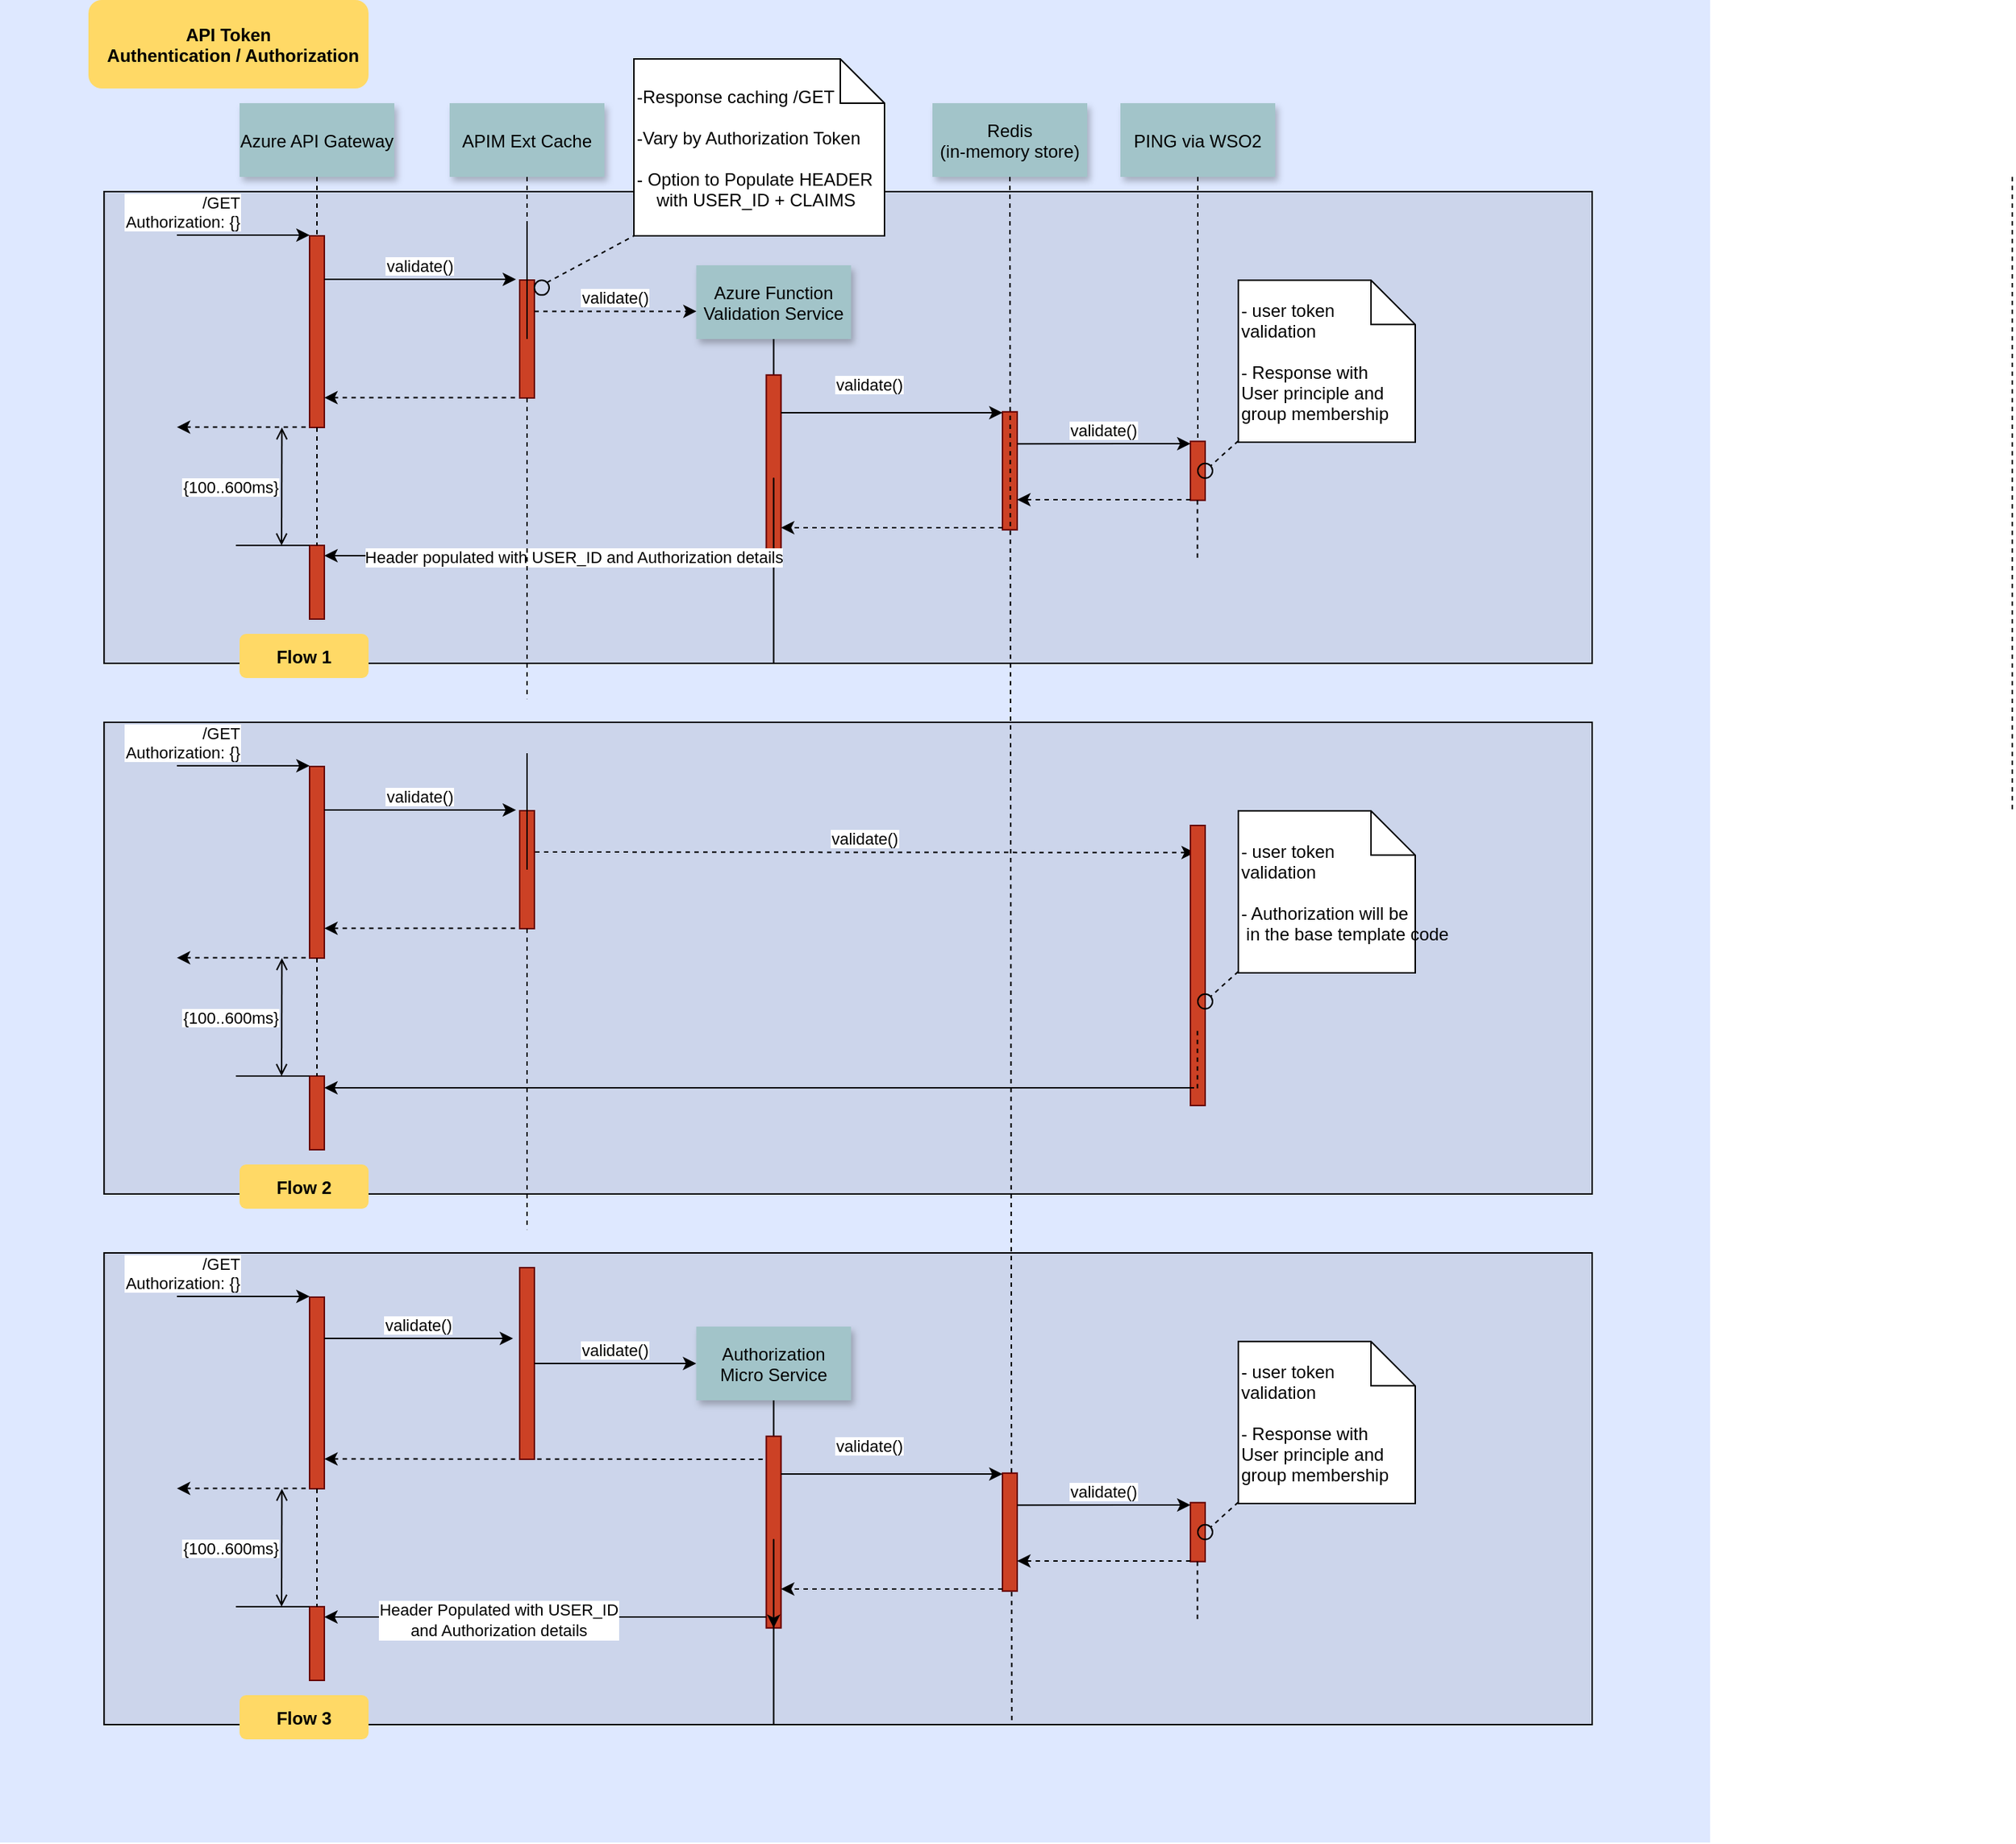 <mxfile version="14.9.7" type="github">
  <diagram name="Page-1" id="9361dd3d-8414-5efd-6122-117bd74ce7a7">
    <mxGraphModel dx="1883" dy="1181" grid="1" gridSize="10" guides="1" tooltips="1" connect="1" arrows="1" fold="1" page="0" pageScale="1.5" pageWidth="826" pageHeight="1169" background="none" math="0" shadow="0">
      <root>
        <mxCell id="0" />
        <mxCell id="1" parent="0" />
        <mxCell id="69" value="" style="fillColor=#DEE8FF;strokeColor=none" parent="1" vertex="1">
          <mxGeometry x="-10" y="-10" width="1160" height="1250" as="geometry" />
        </mxCell>
        <mxCell id="YcMqrONaZRclPtUl02mj-128" value="" style="fillColor=#CCD5EB" vertex="1" parent="1">
          <mxGeometry x="60.6" y="840" width="1009.4" height="320" as="geometry" />
        </mxCell>
        <mxCell id="YcMqrONaZRclPtUl02mj-96" value="" style="fillColor=#CCD5EB" vertex="1" parent="1">
          <mxGeometry x="60.6" y="480" width="1009.4" height="320" as="geometry" />
        </mxCell>
        <mxCell id="20" value="" style="fillColor=#CCD5EB" parent="1" vertex="1">
          <mxGeometry x="60.6" y="120" width="1009.4" height="320" as="geometry" />
        </mxCell>
        <mxCell id="2" value="" style="fillColor=#CC4125;strokeColor=#660000" parent="1" vertex="1">
          <mxGeometry x="200" y="150" width="10" height="130" as="geometry" />
        </mxCell>
        <mxCell id="3" value="/GET&#xa;Authorization: {}" style="edgeStyle=none;verticalLabelPosition=top;verticalAlign=bottom;labelPosition=left;align=right" parent="1" edge="1">
          <mxGeometry x="110" y="49.5" width="100" height="100" as="geometry">
            <mxPoint x="110" y="149.5" as="sourcePoint" />
            <mxPoint x="200" y="149.5" as="targetPoint" />
          </mxGeometry>
        </mxCell>
        <mxCell id="4" value="Azure API Gateway" style="shadow=1;fillColor=#A2C4C9;strokeColor=none" parent="1" vertex="1">
          <mxGeometry x="152.5" y="60" width="105" height="50" as="geometry" />
        </mxCell>
        <mxCell id="6" value="" style="fillColor=#CC4125;strokeColor=#660000" parent="1" vertex="1">
          <mxGeometry x="342.5" y="180" width="10" height="80" as="geometry" />
        </mxCell>
        <mxCell id="7" value="APIM Ext Cache" style="shadow=1;fillColor=#A2C4C9;strokeColor=none" parent="1" vertex="1">
          <mxGeometry x="295" y="60" width="105" height="50" as="geometry" />
        </mxCell>
        <mxCell id="8" value="" style="edgeStyle=none;endArrow=none;dashed=1" parent="1" source="7" target="6" edge="1">
          <mxGeometry x="272.335" y="165" width="100" height="100" as="geometry">
            <mxPoint x="347.259" y="110" as="sourcePoint" />
            <mxPoint x="347.576" y="165" as="targetPoint" />
          </mxGeometry>
        </mxCell>
        <mxCell id="9" value="validate()" style="edgeStyle=none;verticalLabelPosition=top;verticalAlign=bottom" parent="1" edge="1">
          <mxGeometry x="220" y="92" width="100" height="100" as="geometry">
            <mxPoint x="210" y="179.5" as="sourcePoint" />
            <mxPoint x="340" y="179.5" as="targetPoint" />
          </mxGeometry>
        </mxCell>
        <mxCell id="11" value="" style="edgeStyle=none;verticalLabelPosition=top;verticalAlign=bottom;endArrow=none;startArrow=classic;dashed=1" parent="1" edge="1">
          <mxGeometry x="220" y="172.259" width="100" height="100" as="geometry">
            <mxPoint x="210" y="259.759" as="sourcePoint" />
            <mxPoint x="340" y="259.759" as="targetPoint" />
          </mxGeometry>
        </mxCell>
        <mxCell id="12" value="" style="edgeStyle=none;verticalLabelPosition=top;verticalAlign=bottom;labelPosition=left;align=right;endArrow=none;startArrow=classic;dashed=1" parent="1" edge="1">
          <mxGeometry x="110" y="179.759" width="100" height="100" as="geometry">
            <mxPoint x="110" y="279.759" as="sourcePoint" />
            <mxPoint x="200" y="279.759" as="targetPoint" />
          </mxGeometry>
        </mxCell>
        <mxCell id="13" value="validate()" style="edgeStyle=none;verticalLabelPosition=top;verticalAlign=bottom;dashed=1" parent="1" edge="1">
          <mxGeometry x="385.455" y="113.916" width="100" height="100" as="geometry">
            <mxPoint x="352.5" y="201.206" as="sourcePoint" />
            <mxPoint x="462.5" y="201.206" as="targetPoint" />
          </mxGeometry>
        </mxCell>
        <mxCell id="15" value="Azure Function&#xa;Validation Service" style="shadow=1;fillColor=#A2C4C9;strokeColor=none" parent="1" vertex="1">
          <mxGeometry x="462.284" y="170.0" width="105" height="50" as="geometry" />
        </mxCell>
        <mxCell id="16" value="" style="edgeStyle=none;endArrow=none" parent="1" source="15" target="17" edge="1">
          <mxGeometry x="437.043" y="270" width="100" height="100" as="geometry">
            <mxPoint x="514.543" y="220.0" as="sourcePoint" />
            <mxPoint x="514.543" y="240.0" as="targetPoint" />
          </mxGeometry>
        </mxCell>
        <mxCell id="17" value="" style="fillColor=#CC4125;strokeColor=#660000" parent="1" vertex="1">
          <mxGeometry x="509.784" y="244.394" width="10" height="130" as="geometry" />
        </mxCell>
        <mxCell id="19" value="" style="edgeStyle=elbowEdgeStyle;elbow=vertical;verticalLabelPosition=top;verticalAlign=bottom;startArrow=none;" parent="1" source="20" target="17" edge="1">
          <mxGeometry x="350" y="290" width="100" height="100" as="geometry">
            <mxPoint x="350" y="390" as="sourcePoint" />
            <mxPoint x="450" y="290" as="targetPoint" />
          </mxGeometry>
        </mxCell>
        <mxCell id="21" value="" style="fillColor=#CC4125;strokeColor=#660000" parent="1" vertex="1">
          <mxGeometry x="670" y="269.394" width="10" height="80" as="geometry" />
        </mxCell>
        <mxCell id="22" value="Redis &#xa;(in-memory store)" style="shadow=1;fillColor=#A2C4C9;strokeColor=none" parent="1" vertex="1">
          <mxGeometry x="622.5" y="60" width="105" height="50" as="geometry" />
        </mxCell>
        <mxCell id="23" value="" style="edgeStyle=none;endArrow=none;dashed=1;entryX=0.61;entryY=1;entryDx=0;entryDy=0;entryPerimeter=0;" parent="1" source="22" target="YcMqrONaZRclPtUl02mj-128" edge="1">
          <mxGeometry x="614.488" y="175.0" width="100" height="100" as="geometry">
            <mxPoint x="674.653" y="110" as="sourcePoint" />
            <mxPoint x="675" y="580" as="targetPoint" />
          </mxGeometry>
        </mxCell>
        <mxCell id="24" value="PING via WSO2" style="shadow=1;fillColor=#A2C4C9;strokeColor=none" parent="1" vertex="1">
          <mxGeometry x="750" y="60" width="105" height="50" as="geometry" />
        </mxCell>
        <mxCell id="25" value="" style="edgeStyle=none;endArrow=none;dashed=1" parent="1" source="24" target="26" edge="1">
          <mxGeometry x="727.335" y="165" width="100" height="100" as="geometry">
            <mxPoint x="802.259" y="110" as="sourcePoint" />
            <mxPoint x="802.576" y="165" as="targetPoint" />
          </mxGeometry>
        </mxCell>
        <mxCell id="26" value="" style="fillColor=#CC4125;strokeColor=#660000" parent="1" vertex="1">
          <mxGeometry x="797.5" y="289.394" width="10" height="40" as="geometry" />
        </mxCell>
        <mxCell id="27" value="validate()" style="edgeStyle=elbowEdgeStyle;elbow=vertical;verticalLabelPosition=top;verticalAlign=bottom" parent="1" source="17" target="21" edge="1">
          <mxGeometry width="100" height="100" as="geometry">
            <mxPoint x="540" y="370" as="sourcePoint" />
            <mxPoint x="640" y="270" as="targetPoint" />
            <Array as="points">
              <mxPoint x="590" y="270" />
            </Array>
            <mxPoint x="-15" y="-10" as="offset" />
          </mxGeometry>
        </mxCell>
        <mxCell id="28" value="" style="edgeStyle=elbowEdgeStyle;elbow=vertical;dashed=1;verticalLabelPosition=bottom;verticalAlign=top" parent="1" source="21" target="17" edge="1">
          <mxGeometry x="550" y="280" width="100" height="100" as="geometry">
            <mxPoint x="529.784" y="280" as="sourcePoint" />
            <mxPoint x="680" y="280" as="targetPoint" />
            <Array as="points">
              <mxPoint x="593" y="348" />
            </Array>
          </mxGeometry>
        </mxCell>
        <mxCell id="33" value="" style="edgeStyle=elbowEdgeStyle;elbow=horizontal;endArrow=none;dashed=1" parent="1" source="4" target="2" edge="1">
          <mxGeometry x="230.0" y="310" width="100" height="100" as="geometry">
            <mxPoint x="230.0" y="410" as="sourcePoint" />
            <mxPoint x="330" y="310" as="targetPoint" />
          </mxGeometry>
        </mxCell>
        <mxCell id="34" value="validate()" style="edgeStyle=elbowEdgeStyle;elbow=vertical;verticalLabelPosition=top;verticalAlign=bottom" parent="1" edge="1">
          <mxGeometry x="550" y="261.736" width="100" height="100" as="geometry">
            <mxPoint x="680" y="291.13" as="sourcePoint" />
            <mxPoint x="797.5" y="291.13" as="targetPoint" />
            <Array as="points" />
          </mxGeometry>
        </mxCell>
        <mxCell id="35" value="" style="edgeStyle=elbowEdgeStyle;elbow=vertical;dashed=1;verticalLabelPosition=bottom;verticalAlign=top" parent="1" edge="1">
          <mxGeometry x="560" y="309.653" width="100" height="100" as="geometry">
            <mxPoint x="797.5" y="329.047" as="sourcePoint" />
            <mxPoint x="680" y="329.047" as="targetPoint" />
            <Array as="points" />
          </mxGeometry>
        </mxCell>
        <mxCell id="38" value="" style="edgeStyle=elbowEdgeStyle;elbow=horizontal;endArrow=none;dashed=1" parent="1" edge="1">
          <mxGeometry x="932.259" y="240" width="100" height="100" as="geometry">
            <mxPoint x="802.259" y="329.394" as="sourcePoint" />
            <mxPoint x="802.259" y="370" as="targetPoint" />
            <Array as="points">
              <mxPoint x="802.259" y="350" />
            </Array>
          </mxGeometry>
        </mxCell>
        <mxCell id="39" value="" style="ellipse;fillColor=none" parent="1" vertex="1">
          <mxGeometry x="802.5" y="304.394" width="10.0" height="10" as="geometry" />
        </mxCell>
        <mxCell id="40" value=" - user token&#xa; validation&#xa;&#xa; - Response with &#xa;User principle and &#xa;group membership" style="shape=note;align=left" parent="1" vertex="1">
          <mxGeometry x="829.973" y="180.174" width="120.027" height="109.826" as="geometry" />
        </mxCell>
        <mxCell id="41" value="" style="edgeStyle=none;endArrow=none;dashed=1" parent="1" source="40" target="39" edge="1">
          <mxGeometry x="1030" y="180" width="100" height="100" as="geometry">
            <mxPoint x="1030" y="280" as="sourcePoint" />
            <mxPoint x="1130" y="180" as="targetPoint" />
          </mxGeometry>
        </mxCell>
        <mxCell id="42" value="" style="fillColor=#CC4125;strokeColor=#660000" parent="1" vertex="1">
          <mxGeometry x="200" y="360" width="10" height="50" as="geometry" />
        </mxCell>
        <mxCell id="43" value="" style="edgeStyle=elbowEdgeStyle;elbow=vertical;dashed=0;verticalLabelPosition=top;verticalAlign=bottom;align=right" parent="1" source="17" target="42" edge="1">
          <mxGeometry x="190" y="329.759" width="100" height="100" as="geometry">
            <mxPoint x="500" y="310" as="sourcePoint" />
            <mxPoint x="220" y="370" as="targetPoint" />
            <Array as="points" />
          </mxGeometry>
        </mxCell>
        <mxCell id="YcMqrONaZRclPtUl02mj-161" value="&lt;span style=&quot;color: rgba(0 , 0 , 0 , 0) ; font-family: monospace ; font-size: 0px&quot;&gt;%3CmxGraphModel%3E%3Croot%3E%3CmxCell%20id%3D%220%22%2F%3E%3CmxCell%20id%3D%221%22%20parent%3D%220%22%2F%3E%3CmxCell%20id%3D%222%22%20value%3D%22Header%20Populated%20with%20USER_ID%26lt%3Bbr%26gt%3Band%20Authorization%20details%22%20style%3D%22edgeLabel%3Bhtml%3D1%3Balign%3Dcenter%3BverticalAlign%3Dmiddle%3Bresizable%3D0%3Bpoints%3D%5B%5D%3B%22%20vertex%3D%221%22%20connectable%3D%220%22%20parent%3D%221%22%3E%3CmxGeometry%20x%3D%22327.784%22%20y%3D%221089.571%22%20as%3D%22geometry%22%2F%3E%3C%2FmxCell%3E%3C%2Froot%3E%3C%2FmxGraphModel%3EH&lt;/span&gt;" style="edgeLabel;html=1;align=center;verticalAlign=middle;resizable=0;points=[];" vertex="1" connectable="0" parent="43">
          <mxGeometry relative="1" as="geometry">
            <mxPoint x="-35" y="1" as="offset" />
          </mxGeometry>
        </mxCell>
        <mxCell id="YcMqrONaZRclPtUl02mj-162" value="Header populated with USER_ID and Authorization details" style="edgeLabel;html=1;align=center;verticalAlign=middle;resizable=0;points=[];" vertex="1" connectable="0" parent="43">
          <mxGeometry relative="1" as="geometry">
            <mxPoint x="19" y="1" as="offset" />
          </mxGeometry>
        </mxCell>
        <mxCell id="44" value="" style="edgeStyle=none;dashed=1;endArrow=none" parent="1" source="2" target="42" edge="1">
          <mxGeometry x="50" y="300" width="100" height="100" as="geometry">
            <mxPoint x="50" y="400" as="sourcePoint" />
            <mxPoint x="150" y="300" as="targetPoint" />
          </mxGeometry>
        </mxCell>
        <mxCell id="46" value="" style="edgeStyle=elbowEdgeStyle;elbow=vertical;endArrow=none" parent="1" source="42" edge="1">
          <mxGeometry x="60" y="310" width="100" height="100" as="geometry">
            <mxPoint x="60" y="410" as="sourcePoint" />
            <mxPoint x="150" y="360" as="targetPoint" />
          </mxGeometry>
        </mxCell>
        <mxCell id="47" value="{100..600ms}" style="edgeStyle=elbowEdgeStyle;elbow=horizontal;startArrow=open;endArrow=open;labelPosition=left;align=right" parent="1" edge="1">
          <mxGeometry x="61.206" y="290" width="100" height="100" as="geometry">
            <mxPoint x="181.206" y="280" as="sourcePoint" />
            <mxPoint x="181.206" y="360" as="targetPoint" />
          </mxGeometry>
        </mxCell>
        <mxCell id="52" value="" style="edgeStyle=none;endArrow=none;dashed=1" parent="1" source="6" edge="1">
          <mxGeometry x="376.571" y="339.697" width="100" height="100" as="geometry">
            <mxPoint x="451.736" y="284.697" as="sourcePoint" />
            <mxPoint x="347.5" y="464.167" as="targetPoint" />
          </mxGeometry>
        </mxCell>
        <mxCell id="65" value="" style="edgeStyle=none;endArrow=none;dashed=1" parent="1" edge="1">
          <mxGeometry x="1174.071" y="210" width="100" height="100" as="geometry">
            <mxPoint x="1355" y="110" as="sourcePoint" />
            <mxPoint x="1355" y="540.0" as="targetPoint" />
          </mxGeometry>
        </mxCell>
        <mxCell id="71" value="API Token&#xa;  Authentication / Authorization" style="rounded=1;fontStyle=1;fillColor=#FFD966;strokeColor=none" parent="1" vertex="1">
          <mxGeometry x="50" y="-10" width="190" height="60" as="geometry" />
        </mxCell>
        <mxCell id="72" value="Flow 1" style="rounded=1;fontStyle=1;fillColor=#FFD966;strokeColor=none" parent="1" vertex="1">
          <mxGeometry x="152.5" y="420" width="87.5" height="30" as="geometry" />
        </mxCell>
        <mxCell id="YcMqrONaZRclPtUl02mj-89" value="-Response caching /GET&#xa;&#xa;-Vary by Authorization Token&#xa;&#xa;- Option to Populate HEADER &#xa;    with USER_ID + CLAIMS" style="shape=note;align=left" vertex="1" parent="1">
          <mxGeometry x="420" y="30" width="170" height="120" as="geometry" />
        </mxCell>
        <mxCell id="YcMqrONaZRclPtUl02mj-93" value="" style="edgeStyle=none;endArrow=none;dashed=1;entryX=0;entryY=1;entryDx=0;entryDy=0;entryPerimeter=0;exitX=1;exitY=0;exitDx=0;exitDy=0;" edge="1" parent="1" source="YcMqrONaZRclPtUl02mj-94" target="YcMqrONaZRclPtUl02mj-89">
          <mxGeometry x="1040" y="190" width="100" height="100" as="geometry">
            <mxPoint x="380" y="170" as="sourcePoint" />
            <mxPoint x="821.212" y="316.044" as="targetPoint" />
          </mxGeometry>
        </mxCell>
        <mxCell id="YcMqrONaZRclPtUl02mj-94" value="" style="ellipse;fillColor=none" vertex="1" parent="1">
          <mxGeometry x="352.5" y="180.174" width="10.0" height="10" as="geometry" />
        </mxCell>
        <mxCell id="YcMqrONaZRclPtUl02mj-95" value="" style="edgeStyle=elbowEdgeStyle;elbow=vertical;verticalLabelPosition=top;verticalAlign=bottom;endArrow=none;" edge="1" parent="1" source="6" target="20">
          <mxGeometry x="350" y="290" width="100" height="100" as="geometry">
            <mxPoint x="352.5" y="252" as="sourcePoint" />
            <mxPoint x="509.784" y="252" as="targetPoint" />
          </mxGeometry>
        </mxCell>
        <mxCell id="YcMqrONaZRclPtUl02mj-97" value="" style="fillColor=#CC4125;strokeColor=#660000" vertex="1" parent="1">
          <mxGeometry x="200" y="510" width="10" height="130" as="geometry" />
        </mxCell>
        <mxCell id="YcMqrONaZRclPtUl02mj-98" value="/GET&#xa;Authorization: {}" style="edgeStyle=none;verticalLabelPosition=top;verticalAlign=bottom;labelPosition=left;align=right" edge="1" parent="1">
          <mxGeometry x="110" y="409.5" width="100" height="100" as="geometry">
            <mxPoint x="110" y="509.5" as="sourcePoint" />
            <mxPoint x="200" y="509.5" as="targetPoint" />
          </mxGeometry>
        </mxCell>
        <mxCell id="YcMqrONaZRclPtUl02mj-99" value="" style="fillColor=#CC4125;strokeColor=#660000" vertex="1" parent="1">
          <mxGeometry x="342.5" y="540" width="10" height="80" as="geometry" />
        </mxCell>
        <mxCell id="YcMqrONaZRclPtUl02mj-100" value="validate()" style="edgeStyle=none;verticalLabelPosition=top;verticalAlign=bottom" edge="1" parent="1">
          <mxGeometry x="220" y="452" width="100" height="100" as="geometry">
            <mxPoint x="210" y="539.5" as="sourcePoint" />
            <mxPoint x="340" y="539.5" as="targetPoint" />
          </mxGeometry>
        </mxCell>
        <mxCell id="YcMqrONaZRclPtUl02mj-101" value="" style="edgeStyle=none;verticalLabelPosition=top;verticalAlign=bottom;endArrow=none;startArrow=classic;dashed=1" edge="1" parent="1">
          <mxGeometry x="220" y="532.259" width="100" height="100" as="geometry">
            <mxPoint x="210" y="619.759" as="sourcePoint" />
            <mxPoint x="340" y="619.759" as="targetPoint" />
          </mxGeometry>
        </mxCell>
        <mxCell id="YcMqrONaZRclPtUl02mj-102" value="" style="edgeStyle=none;verticalLabelPosition=top;verticalAlign=bottom;labelPosition=left;align=right;endArrow=none;startArrow=classic;dashed=1" edge="1" parent="1">
          <mxGeometry x="110" y="539.759" width="100" height="100" as="geometry">
            <mxPoint x="110" y="639.759" as="sourcePoint" />
            <mxPoint x="200" y="639.759" as="targetPoint" />
          </mxGeometry>
        </mxCell>
        <mxCell id="YcMqrONaZRclPtUl02mj-103" value="validate()" style="edgeStyle=none;verticalLabelPosition=top;verticalAlign=bottom;dashed=1;entryX=0.293;entryY=0.097;entryDx=0;entryDy=0;entryPerimeter=0;" edge="1" parent="1" target="YcMqrONaZRclPtUl02mj-109">
          <mxGeometry x="385.455" y="473.916" width="100" height="100" as="geometry">
            <mxPoint x="353" y="568" as="sourcePoint" />
            <mxPoint x="462.5" y="561.206" as="targetPoint" />
          </mxGeometry>
        </mxCell>
        <mxCell id="YcMqrONaZRclPtUl02mj-109" value="" style="fillColor=#CC4125;strokeColor=#660000" vertex="1" parent="1">
          <mxGeometry x="797.5" y="550" width="10" height="190" as="geometry" />
        </mxCell>
        <mxCell id="YcMqrONaZRclPtUl02mj-114" value="" style="edgeStyle=elbowEdgeStyle;elbow=horizontal;endArrow=none;dashed=1" edge="1" parent="1">
          <mxGeometry x="932.259" y="600" width="100" height="100" as="geometry">
            <mxPoint x="802.259" y="689.394" as="sourcePoint" />
            <mxPoint x="802.259" y="730.0" as="targetPoint" />
            <Array as="points">
              <mxPoint x="802.259" y="710" />
            </Array>
          </mxGeometry>
        </mxCell>
        <mxCell id="YcMqrONaZRclPtUl02mj-115" value="" style="ellipse;fillColor=none" vertex="1" parent="1">
          <mxGeometry x="802.5" y="664.394" width="10.0" height="10" as="geometry" />
        </mxCell>
        <mxCell id="YcMqrONaZRclPtUl02mj-116" value=" - user token&#xa; validation&#xa;&#xa; - Authorization will be&#xa; in the base template code" style="shape=note;align=left" vertex="1" parent="1">
          <mxGeometry x="829.973" y="540.174" width="120.027" height="109.826" as="geometry" />
        </mxCell>
        <mxCell id="YcMqrONaZRclPtUl02mj-117" value="" style="edgeStyle=none;endArrow=none;dashed=1" edge="1" parent="1" source="YcMqrONaZRclPtUl02mj-116" target="YcMqrONaZRclPtUl02mj-115">
          <mxGeometry x="1030" y="540" width="100" height="100" as="geometry">
            <mxPoint x="1030" y="640" as="sourcePoint" />
            <mxPoint x="1130" y="540" as="targetPoint" />
          </mxGeometry>
        </mxCell>
        <mxCell id="YcMqrONaZRclPtUl02mj-118" value="" style="fillColor=#CC4125;strokeColor=#660000" vertex="1" parent="1">
          <mxGeometry x="200" y="720" width="10" height="50" as="geometry" />
        </mxCell>
        <mxCell id="YcMqrONaZRclPtUl02mj-119" value="" style="edgeStyle=elbowEdgeStyle;elbow=vertical;dashed=0;verticalLabelPosition=top;verticalAlign=bottom;align=right" edge="1" parent="1" target="YcMqrONaZRclPtUl02mj-118">
          <mxGeometry x="190" y="689.759" width="100" height="100" as="geometry">
            <mxPoint x="800" y="728" as="sourcePoint" />
            <mxPoint x="220" y="730" as="targetPoint" />
            <Array as="points" />
          </mxGeometry>
        </mxCell>
        <mxCell id="YcMqrONaZRclPtUl02mj-120" value="" style="edgeStyle=none;dashed=1;endArrow=none" edge="1" parent="1" source="YcMqrONaZRclPtUl02mj-97" target="YcMqrONaZRclPtUl02mj-118">
          <mxGeometry x="50" y="660" width="100" height="100" as="geometry">
            <mxPoint x="50" y="760" as="sourcePoint" />
            <mxPoint x="150" y="660" as="targetPoint" />
          </mxGeometry>
        </mxCell>
        <mxCell id="YcMqrONaZRclPtUl02mj-121" value="" style="edgeStyle=elbowEdgeStyle;elbow=vertical;endArrow=none" edge="1" parent="1" source="YcMqrONaZRclPtUl02mj-118">
          <mxGeometry x="60" y="670" width="100" height="100" as="geometry">
            <mxPoint x="60" y="770" as="sourcePoint" />
            <mxPoint x="150" y="720.0" as="targetPoint" />
          </mxGeometry>
        </mxCell>
        <mxCell id="YcMqrONaZRclPtUl02mj-122" value="{100..600ms}" style="edgeStyle=elbowEdgeStyle;elbow=horizontal;startArrow=open;endArrow=open;labelPosition=left;align=right" edge="1" parent="1">
          <mxGeometry x="61.206" y="650" width="100" height="100" as="geometry">
            <mxPoint x="181.206" y="640" as="sourcePoint" />
            <mxPoint x="181.206" y="720.0" as="targetPoint" />
          </mxGeometry>
        </mxCell>
        <mxCell id="YcMqrONaZRclPtUl02mj-123" value="" style="edgeStyle=none;endArrow=none;dashed=1" edge="1" parent="1" source="YcMqrONaZRclPtUl02mj-99">
          <mxGeometry x="376.571" y="699.697" width="100" height="100" as="geometry">
            <mxPoint x="451.736" y="644.697" as="sourcePoint" />
            <mxPoint x="347.5" y="824.167" as="targetPoint" />
          </mxGeometry>
        </mxCell>
        <mxCell id="YcMqrONaZRclPtUl02mj-124" value="Flow 2" style="rounded=1;fontStyle=1;fillColor=#FFD966;strokeColor=none" vertex="1" parent="1">
          <mxGeometry x="152.5" y="780" width="87.5" height="30" as="geometry" />
        </mxCell>
        <mxCell id="YcMqrONaZRclPtUl02mj-127" value="" style="edgeStyle=elbowEdgeStyle;elbow=vertical;verticalLabelPosition=top;verticalAlign=bottom;endArrow=none;" edge="1" parent="1" source="YcMqrONaZRclPtUl02mj-99" target="YcMqrONaZRclPtUl02mj-96">
          <mxGeometry x="350" y="650" width="100" height="100" as="geometry">
            <mxPoint x="352.5" y="612" as="sourcePoint" />
            <mxPoint x="509.784" y="612" as="targetPoint" />
          </mxGeometry>
        </mxCell>
        <mxCell id="YcMqrONaZRclPtUl02mj-129" value="" style="fillColor=#CC4125;strokeColor=#660000" vertex="1" parent="1">
          <mxGeometry x="200" y="870" width="10" height="130" as="geometry" />
        </mxCell>
        <mxCell id="YcMqrONaZRclPtUl02mj-130" value="/GET&#xa;Authorization: {}" style="edgeStyle=none;verticalLabelPosition=top;verticalAlign=bottom;labelPosition=left;align=right" edge="1" parent="1">
          <mxGeometry x="110" y="769.5" width="100" height="100" as="geometry">
            <mxPoint x="110" y="869.5" as="sourcePoint" />
            <mxPoint x="200" y="869.5" as="targetPoint" />
          </mxGeometry>
        </mxCell>
        <mxCell id="YcMqrONaZRclPtUl02mj-132" value="validate()" style="edgeStyle=none;verticalLabelPosition=top;verticalAlign=bottom;" edge="1" parent="1">
          <mxGeometry x="220" y="812" width="100" height="100" as="geometry">
            <mxPoint x="210" y="898" as="sourcePoint" />
            <mxPoint x="338" y="898" as="targetPoint" />
          </mxGeometry>
        </mxCell>
        <mxCell id="YcMqrONaZRclPtUl02mj-133" value="" style="edgeStyle=none;verticalLabelPosition=top;verticalAlign=bottom;endArrow=none;startArrow=classic;dashed=1" edge="1" parent="1">
          <mxGeometry x="220" y="892.259" width="100" height="100" as="geometry">
            <mxPoint x="210" y="979.759" as="sourcePoint" />
            <mxPoint x="510" y="980" as="targetPoint" />
          </mxGeometry>
        </mxCell>
        <mxCell id="YcMqrONaZRclPtUl02mj-134" value="" style="edgeStyle=none;verticalLabelPosition=top;verticalAlign=bottom;labelPosition=left;align=right;endArrow=none;startArrow=classic;dashed=1" edge="1" parent="1">
          <mxGeometry x="110" y="899.759" width="100" height="100" as="geometry">
            <mxPoint x="110" y="999.759" as="sourcePoint" />
            <mxPoint x="200" y="999.759" as="targetPoint" />
          </mxGeometry>
        </mxCell>
        <mxCell id="YcMqrONaZRclPtUl02mj-136" value="Authorization &#xa;Micro Service" style="shadow=1;fillColor=#A2C4C9;strokeColor=none" vertex="1" parent="1">
          <mxGeometry x="462.284" y="890" width="105" height="50" as="geometry" />
        </mxCell>
        <mxCell id="YcMqrONaZRclPtUl02mj-137" value="" style="edgeStyle=none;endArrow=none" edge="1" parent="1" source="YcMqrONaZRclPtUl02mj-136" target="YcMqrONaZRclPtUl02mj-138">
          <mxGeometry x="437.043" y="990" width="100" height="100" as="geometry">
            <mxPoint x="514.543" y="940" as="sourcePoint" />
            <mxPoint x="514.543" y="960" as="targetPoint" />
          </mxGeometry>
        </mxCell>
        <mxCell id="YcMqrONaZRclPtUl02mj-138" value="" style="fillColor=#CC4125;strokeColor=#660000" vertex="1" parent="1">
          <mxGeometry x="509.784" y="964.394" width="10" height="130" as="geometry" />
        </mxCell>
        <mxCell id="YcMqrONaZRclPtUl02mj-139" value="" style="edgeStyle=elbowEdgeStyle;elbow=vertical;verticalLabelPosition=top;verticalAlign=bottom;startArrow=none;" edge="1" parent="1" source="YcMqrONaZRclPtUl02mj-128" target="YcMqrONaZRclPtUl02mj-138">
          <mxGeometry x="350" y="1010" width="100" height="100" as="geometry">
            <mxPoint x="350" y="1110" as="sourcePoint" />
            <mxPoint x="450" y="1010" as="targetPoint" />
          </mxGeometry>
        </mxCell>
        <mxCell id="YcMqrONaZRclPtUl02mj-140" value="" style="fillColor=#CC4125;strokeColor=#660000" vertex="1" parent="1">
          <mxGeometry x="670" y="989.394" width="10" height="80" as="geometry" />
        </mxCell>
        <mxCell id="YcMqrONaZRclPtUl02mj-141" value="" style="fillColor=#CC4125;strokeColor=#660000" vertex="1" parent="1">
          <mxGeometry x="797.5" y="1009.394" width="10" height="40" as="geometry" />
        </mxCell>
        <mxCell id="YcMqrONaZRclPtUl02mj-142" value="validate()" style="edgeStyle=elbowEdgeStyle;elbow=vertical;verticalLabelPosition=top;verticalAlign=bottom" edge="1" parent="1" source="YcMqrONaZRclPtUl02mj-138" target="YcMqrONaZRclPtUl02mj-140">
          <mxGeometry y="720" width="100" height="100" as="geometry">
            <mxPoint x="540" y="1090" as="sourcePoint" />
            <mxPoint x="640" y="990" as="targetPoint" />
            <Array as="points">
              <mxPoint x="590" y="990" />
            </Array>
            <mxPoint x="-15" y="-10" as="offset" />
          </mxGeometry>
        </mxCell>
        <mxCell id="YcMqrONaZRclPtUl02mj-143" value="" style="edgeStyle=elbowEdgeStyle;elbow=vertical;dashed=1;verticalLabelPosition=bottom;verticalAlign=top" edge="1" parent="1" source="YcMqrONaZRclPtUl02mj-140" target="YcMqrONaZRclPtUl02mj-138">
          <mxGeometry x="550" y="1000" width="100" height="100" as="geometry">
            <mxPoint x="529.784" y="1000" as="sourcePoint" />
            <mxPoint x="680" y="1000" as="targetPoint" />
            <Array as="points">
              <mxPoint x="593" y="1068" />
            </Array>
          </mxGeometry>
        </mxCell>
        <mxCell id="YcMqrONaZRclPtUl02mj-144" value="validate()" style="edgeStyle=elbowEdgeStyle;elbow=vertical;verticalLabelPosition=top;verticalAlign=bottom" edge="1" parent="1">
          <mxGeometry x="550" y="981.736" width="100" height="100" as="geometry">
            <mxPoint x="680" y="1011.13" as="sourcePoint" />
            <mxPoint x="797.5" y="1011.13" as="targetPoint" />
            <Array as="points" />
          </mxGeometry>
        </mxCell>
        <mxCell id="YcMqrONaZRclPtUl02mj-145" value="" style="edgeStyle=elbowEdgeStyle;elbow=vertical;dashed=1;verticalLabelPosition=bottom;verticalAlign=top" edge="1" parent="1">
          <mxGeometry x="560" y="1029.653" width="100" height="100" as="geometry">
            <mxPoint x="797.5" y="1049.047" as="sourcePoint" />
            <mxPoint x="680" y="1049.047" as="targetPoint" />
            <Array as="points" />
          </mxGeometry>
        </mxCell>
        <mxCell id="YcMqrONaZRclPtUl02mj-146" value="" style="edgeStyle=elbowEdgeStyle;elbow=horizontal;endArrow=none;dashed=1" edge="1" parent="1">
          <mxGeometry x="932.259" y="960" width="100" height="100" as="geometry">
            <mxPoint x="802.259" y="1049.394" as="sourcePoint" />
            <mxPoint x="802.259" y="1090.0" as="targetPoint" />
            <Array as="points">
              <mxPoint x="802.259" y="1070" />
            </Array>
          </mxGeometry>
        </mxCell>
        <mxCell id="YcMqrONaZRclPtUl02mj-147" value="" style="ellipse;fillColor=none" vertex="1" parent="1">
          <mxGeometry x="802.5" y="1024.394" width="10.0" height="10" as="geometry" />
        </mxCell>
        <mxCell id="YcMqrONaZRclPtUl02mj-148" value=" - user token&#xa; validation&#xa;&#xa; - Response with &#xa;User principle and &#xa;group membership" style="shape=note;align=left" vertex="1" parent="1">
          <mxGeometry x="829.973" y="900.174" width="120.027" height="109.826" as="geometry" />
        </mxCell>
        <mxCell id="YcMqrONaZRclPtUl02mj-149" value="" style="edgeStyle=none;endArrow=none;dashed=1" edge="1" parent="1" source="YcMqrONaZRclPtUl02mj-148" target="YcMqrONaZRclPtUl02mj-147">
          <mxGeometry x="1030" y="900" width="100" height="100" as="geometry">
            <mxPoint x="1030" y="1000" as="sourcePoint" />
            <mxPoint x="1130" y="900" as="targetPoint" />
          </mxGeometry>
        </mxCell>
        <mxCell id="YcMqrONaZRclPtUl02mj-150" value="" style="fillColor=#CC4125;strokeColor=#660000" vertex="1" parent="1">
          <mxGeometry x="200" y="1080" width="10" height="50" as="geometry" />
        </mxCell>
        <mxCell id="YcMqrONaZRclPtUl02mj-151" value="" style="edgeStyle=elbowEdgeStyle;elbow=vertical;dashed=0;verticalLabelPosition=top;verticalAlign=bottom;align=right" edge="1" parent="1" source="YcMqrONaZRclPtUl02mj-138" target="YcMqrONaZRclPtUl02mj-150">
          <mxGeometry x="190" y="1049.759" width="100" height="100" as="geometry">
            <mxPoint x="500" y="1030" as="sourcePoint" />
            <mxPoint x="220" y="1090" as="targetPoint" />
            <Array as="points" />
          </mxGeometry>
        </mxCell>
        <mxCell id="YcMqrONaZRclPtUl02mj-159" value="Header Populated with USER_ID&lt;br&gt;and Authorization details" style="edgeLabel;html=1;align=center;verticalAlign=middle;resizable=0;points=[];" vertex="1" connectable="0" parent="YcMqrONaZRclPtUl02mj-151">
          <mxGeometry relative="1" as="geometry">
            <mxPoint x="-32" y="2" as="offset" />
          </mxGeometry>
        </mxCell>
        <mxCell id="YcMqrONaZRclPtUl02mj-152" value="" style="edgeStyle=none;dashed=1;endArrow=none" edge="1" parent="1" source="YcMqrONaZRclPtUl02mj-129" target="YcMqrONaZRclPtUl02mj-150">
          <mxGeometry x="50" y="1020" width="100" height="100" as="geometry">
            <mxPoint x="50" y="1120" as="sourcePoint" />
            <mxPoint x="150" y="1020" as="targetPoint" />
          </mxGeometry>
        </mxCell>
        <mxCell id="YcMqrONaZRclPtUl02mj-153" value="" style="edgeStyle=elbowEdgeStyle;elbow=vertical;endArrow=none" edge="1" parent="1" source="YcMqrONaZRclPtUl02mj-150">
          <mxGeometry x="60" y="1030" width="100" height="100" as="geometry">
            <mxPoint x="60" y="1130" as="sourcePoint" />
            <mxPoint x="150" y="1080.0" as="targetPoint" />
          </mxGeometry>
        </mxCell>
        <mxCell id="YcMqrONaZRclPtUl02mj-154" value="{100..600ms}" style="edgeStyle=elbowEdgeStyle;elbow=horizontal;startArrow=open;endArrow=open;labelPosition=left;align=right" edge="1" parent="1">
          <mxGeometry x="61.206" y="1010" width="100" height="100" as="geometry">
            <mxPoint x="181.206" y="1000" as="sourcePoint" />
            <mxPoint x="181.206" y="1080.0" as="targetPoint" />
          </mxGeometry>
        </mxCell>
        <mxCell id="YcMqrONaZRclPtUl02mj-155" value="Flow 3" style="rounded=1;fontStyle=1;fillColor=#FFD966;strokeColor=none" vertex="1" parent="1">
          <mxGeometry x="152.5" y="1140" width="87.5" height="30" as="geometry" />
        </mxCell>
        <mxCell id="YcMqrONaZRclPtUl02mj-164" value="" style="fillColor=#CC4125;strokeColor=#660000" vertex="1" parent="1">
          <mxGeometry x="342.5" y="850" width="10" height="130" as="geometry" />
        </mxCell>
        <mxCell id="YcMqrONaZRclPtUl02mj-165" value="validate()" style="edgeStyle=none;verticalLabelPosition=top;verticalAlign=bottom;entryX=0;entryY=0.5;entryDx=0;entryDy=0;exitX=1;exitY=0.5;exitDx=0;exitDy=0;" edge="1" parent="1" source="YcMqrONaZRclPtUl02mj-164" target="YcMqrONaZRclPtUl02mj-136">
          <mxGeometry x="230" y="822" width="100" height="100" as="geometry">
            <mxPoint x="350" y="920" as="sourcePoint" />
            <mxPoint x="348" y="908" as="targetPoint" />
          </mxGeometry>
        </mxCell>
      </root>
    </mxGraphModel>
  </diagram>
</mxfile>

